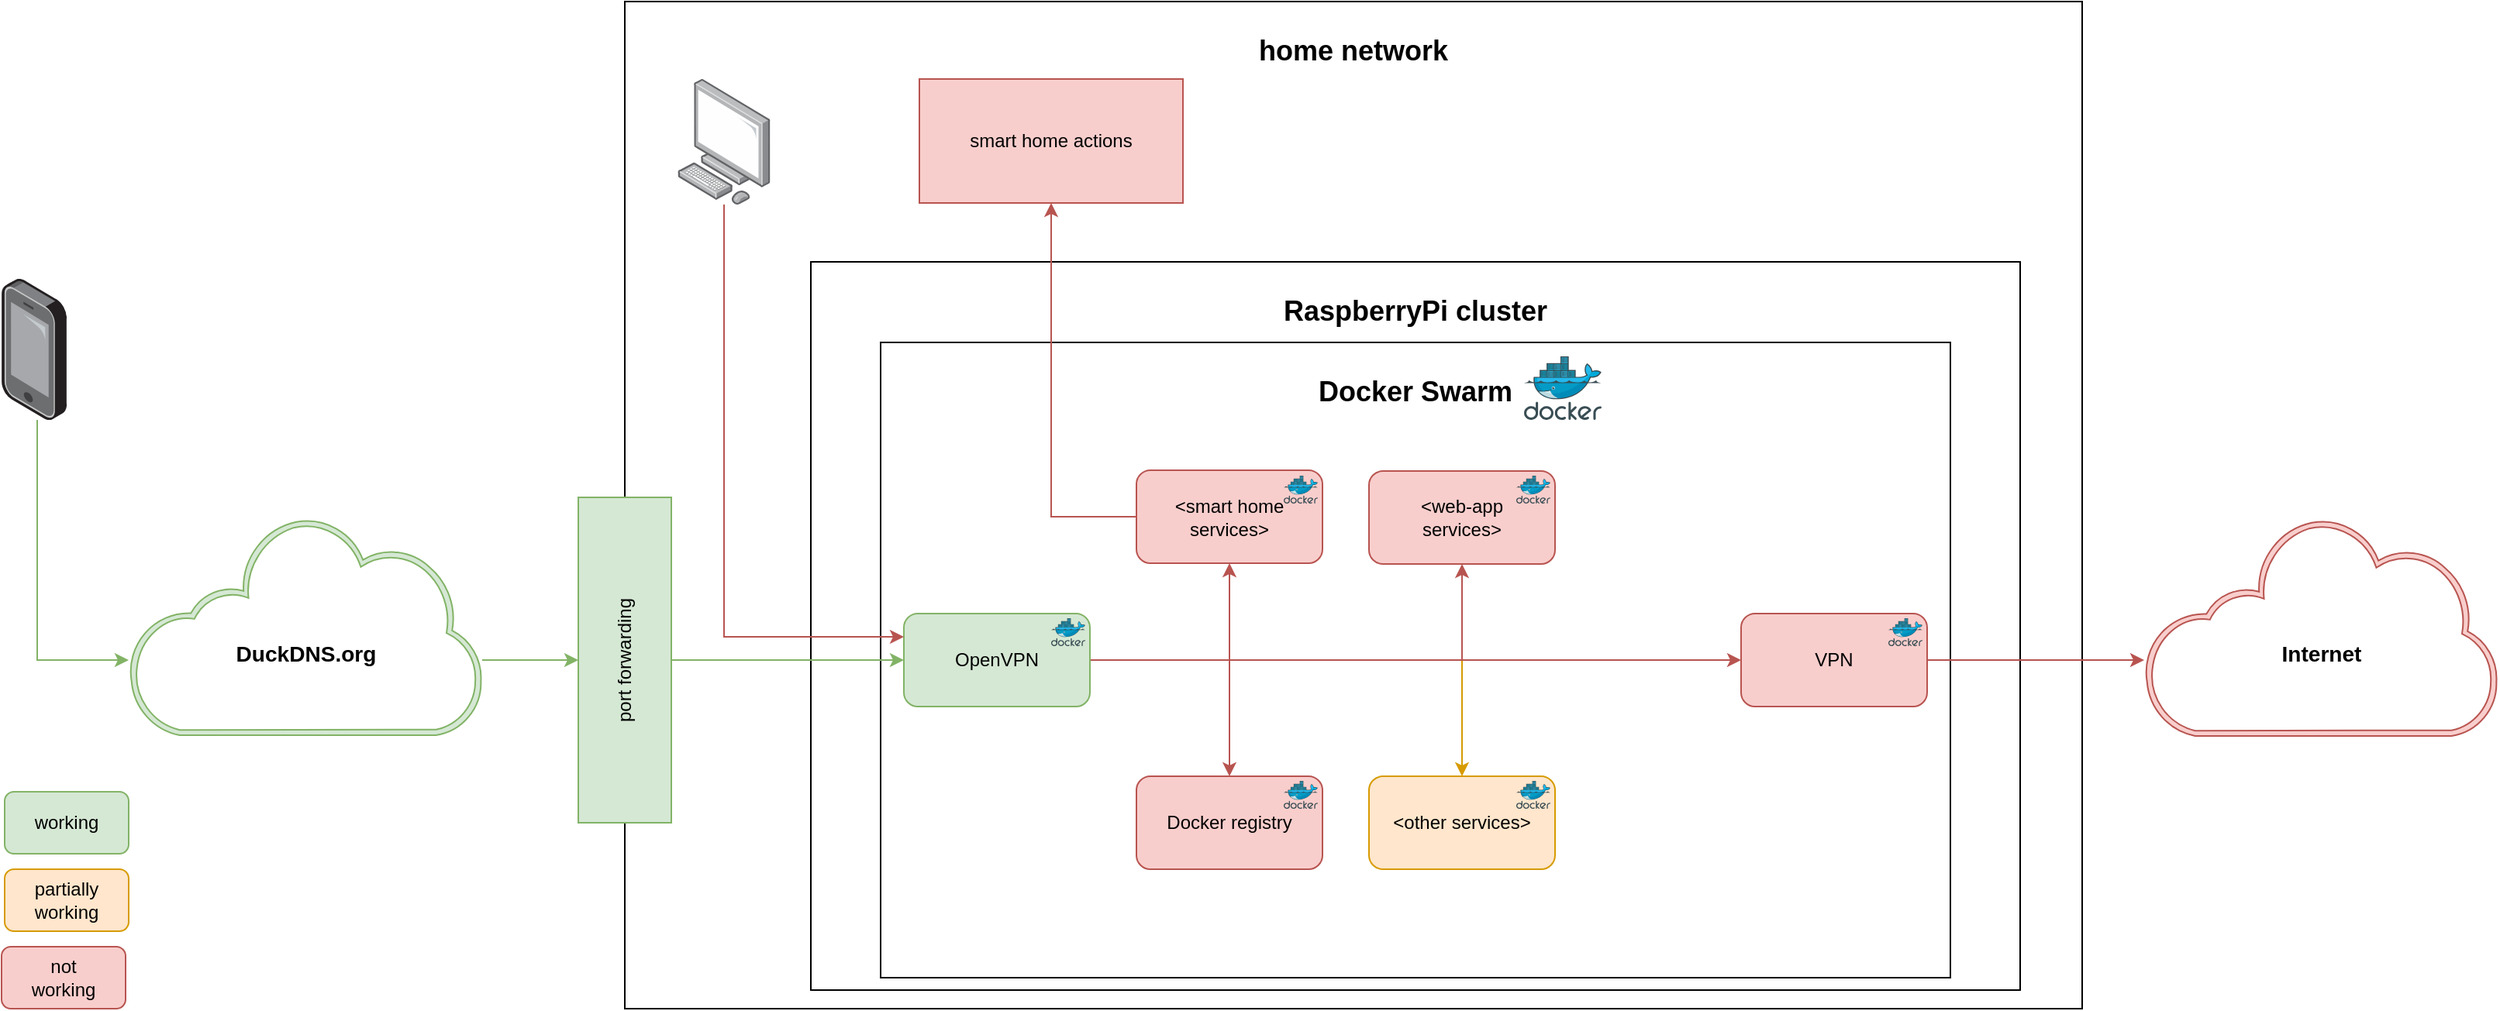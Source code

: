<mxfile version="12.3.2" type="device" pages="1"><diagram id="Bm3NgIv2v2G34yqbEYQt" name="Page-1"><mxGraphModel dx="1280" dy="1139" grid="1" gridSize="10" guides="1" tooltips="1" connect="1" arrows="1" fold="1" page="1" pageScale="1" pageWidth="1169" pageHeight="827" math="0" shadow="0"><root><mxCell id="0"/><mxCell id="1" parent="0"/><mxCell id="zZ-OpGpzw8KFlmtOar3K-3" value="&lt;h2&gt;&lt;b&gt;home network&lt;/b&gt;&lt;/h2&gt;" style="rounded=0;whiteSpace=wrap;html=1;verticalAlign=top;" parent="1" vertex="1"><mxGeometry x="520" y="10" width="940" height="650" as="geometry"/></mxCell><mxCell id="zZ-OpGpzw8KFlmtOar3K-4" value="&lt;h2&gt;RaspberryPi cluster&lt;/h2&gt;" style="rounded=0;whiteSpace=wrap;html=1;verticalAlign=top;" parent="1" vertex="1"><mxGeometry x="640" y="178" width="780" height="470" as="geometry"/></mxCell><mxCell id="zZ-OpGpzw8KFlmtOar3K-5" value="&lt;h2&gt;&lt;b&gt;Docker Swarm&lt;/b&gt;&lt;/h2&gt;" style="rounded=0;whiteSpace=wrap;html=1;verticalAlign=top;" parent="1" vertex="1"><mxGeometry x="685" y="230" width="690" height="410" as="geometry"/></mxCell><mxCell id="k3Veiyrq7pa6p-BolAVV-3" style="edgeStyle=orthogonalEdgeStyle;rounded=0;orthogonalLoop=1;jettySize=auto;html=1;fillColor=#ffe6cc;strokeColor=#d79b00;" parent="1" source="zZ-OpGpzw8KFlmtOar3K-12" target="k3Veiyrq7pa6p-BolAVV-1" edge="1"><mxGeometry relative="1" as="geometry"/></mxCell><mxCell id="zZ-OpGpzw8KFlmtOar3K-7" style="edgeStyle=orthogonalEdgeStyle;rounded=0;orthogonalLoop=1;jettySize=auto;html=1;fillColor=#d5e8d4;strokeColor=#82b366;" parent="1" source="zZ-OpGpzw8KFlmtOar3K-35" target="zZ-OpGpzw8KFlmtOar3K-9" edge="1"><mxGeometry relative="1" as="geometry"><mxPoint x="140" y="280" as="sourcePoint"/><Array as="points"><mxPoint x="141" y="435"/></Array></mxGeometry></mxCell><mxCell id="zZ-OpGpzw8KFlmtOar3K-13" style="edgeStyle=orthogonalEdgeStyle;rounded=0;orthogonalLoop=1;jettySize=auto;html=1;fillColor=#d5e8d4;strokeColor=#82b366;" parent="1" source="zZ-OpGpzw8KFlmtOar3K-6" target="zZ-OpGpzw8KFlmtOar3K-12" edge="1"><mxGeometry relative="1" as="geometry"/></mxCell><mxCell id="zZ-OpGpzw8KFlmtOar3K-6" value="port forwarding" style="rounded=0;whiteSpace=wrap;html=1;horizontal=0;fillColor=#d5e8d4;strokeColor=#82b366;" parent="1" vertex="1"><mxGeometry x="490" y="330" width="60" height="210" as="geometry"/></mxCell><mxCell id="zZ-OpGpzw8KFlmtOar3K-8" value="" style="aspect=fixed;html=1;points=[];align=center;image;fontSize=12;image=img/lib/mscae/Docker.svg;" parent="1" vertex="1"><mxGeometry x="1100" y="239" width="50" height="41" as="geometry"/></mxCell><mxCell id="zZ-OpGpzw8KFlmtOar3K-10" style="edgeStyle=orthogonalEdgeStyle;rounded=0;orthogonalLoop=1;jettySize=auto;html=1;entryX=0;entryY=0.5;entryDx=0;entryDy=0;fillColor=#d5e8d4;strokeColor=#82b366;" parent="1" source="zZ-OpGpzw8KFlmtOar3K-9" target="zZ-OpGpzw8KFlmtOar3K-6" edge="1"><mxGeometry relative="1" as="geometry"><Array as="points"><mxPoint x="460" y="435"/><mxPoint x="460" y="435"/></Array></mxGeometry></mxCell><mxCell id="zZ-OpGpzw8KFlmtOar3K-9" value="&lt;h3&gt;&lt;b&gt;DuckDNS.org&lt;/b&gt;&lt;/h3&gt;" style="aspect=fixed;pointerEvents=1;shadow=0;dashed=0;html=1;strokeColor=#82b366;labelPosition=center;verticalLabelPosition=middle;verticalAlign=middle;align=center;fillColor=#d5e8d4;shape=mxgraph.mscae.enterprise.internet_hollow;spacingTop=35;" parent="1" vertex="1"><mxGeometry x="200" y="342.5" width="228" height="141" as="geometry"/></mxCell><mxCell id="zZ-OpGpzw8KFlmtOar3K-11" value="smart home actions" style="rounded=0;whiteSpace=wrap;html=1;fillColor=#f8cecc;strokeColor=#b85450;" parent="1" vertex="1"><mxGeometry x="710" y="60" width="170" height="80" as="geometry"/></mxCell><mxCell id="zZ-OpGpzw8KFlmtOar3K-17" style="edgeStyle=orthogonalEdgeStyle;rounded=0;orthogonalLoop=1;jettySize=auto;html=1;fillColor=#f8cecc;strokeColor=#b85450;" parent="1" source="zZ-OpGpzw8KFlmtOar3K-12" target="zZ-OpGpzw8KFlmtOar3K-14" edge="1"><mxGeometry relative="1" as="geometry"/></mxCell><mxCell id="zZ-OpGpzw8KFlmtOar3K-18" style="edgeStyle=orthogonalEdgeStyle;rounded=0;orthogonalLoop=1;jettySize=auto;html=1;fillColor=#f8cecc;strokeColor=#b85450;" parent="1" source="zZ-OpGpzw8KFlmtOar3K-12" target="zZ-OpGpzw8KFlmtOar3K-15" edge="1"><mxGeometry relative="1" as="geometry"/></mxCell><mxCell id="zZ-OpGpzw8KFlmtOar3K-24" style="edgeStyle=orthogonalEdgeStyle;rounded=0;orthogonalLoop=1;jettySize=auto;html=1;fillColor=#f8cecc;strokeColor=#b85450;" parent="1" source="zZ-OpGpzw8KFlmtOar3K-12" target="zZ-OpGpzw8KFlmtOar3K-19" edge="1"><mxGeometry relative="1" as="geometry"/></mxCell><mxCell id="zZ-OpGpzw8KFlmtOar3K-26" style="edgeStyle=orthogonalEdgeStyle;rounded=0;orthogonalLoop=1;jettySize=auto;html=1;fillColor=#f8cecc;strokeColor=#b85450;" parent="1" source="zZ-OpGpzw8KFlmtOar3K-12" target="zZ-OpGpzw8KFlmtOar3K-25" edge="1"><mxGeometry relative="1" as="geometry"/></mxCell><mxCell id="zZ-OpGpzw8KFlmtOar3K-12" value="OpenVPN" style="rounded=1;whiteSpace=wrap;html=1;fillColor=#d5e8d4;strokeColor=#82b366;" parent="1" vertex="1"><mxGeometry x="700" y="405" width="120" height="60" as="geometry"/></mxCell><mxCell id="zZ-OpGpzw8KFlmtOar3K-16" style="edgeStyle=orthogonalEdgeStyle;rounded=0;orthogonalLoop=1;jettySize=auto;html=1;fillColor=#f8cecc;strokeColor=#b85450;" parent="1" source="zZ-OpGpzw8KFlmtOar3K-14" target="zZ-OpGpzw8KFlmtOar3K-11" edge="1"><mxGeometry relative="1" as="geometry"><Array as="points"><mxPoint x="795" y="342"/></Array></mxGeometry></mxCell><mxCell id="zZ-OpGpzw8KFlmtOar3K-14" value="&amp;lt;smart home&lt;br&gt;services&amp;gt;" style="rounded=1;whiteSpace=wrap;html=1;fillColor=#f8cecc;strokeColor=#b85450;" parent="1" vertex="1"><mxGeometry x="850" y="312.5" width="120" height="60" as="geometry"/></mxCell><mxCell id="zZ-OpGpzw8KFlmtOar3K-15" value="&amp;lt;web-app&lt;br&gt;services&amp;gt;" style="rounded=1;whiteSpace=wrap;html=1;fillColor=#f8cecc;strokeColor=#b85450;" parent="1" vertex="1"><mxGeometry x="1000" y="313" width="120" height="60" as="geometry"/></mxCell><mxCell id="zZ-OpGpzw8KFlmtOar3K-19" value="Docker registry" style="rounded=1;whiteSpace=wrap;html=1;fillColor=#f8cecc;strokeColor=#b85450;" parent="1" vertex="1"><mxGeometry x="850" y="510" width="120" height="60" as="geometry"/></mxCell><mxCell id="zZ-OpGpzw8KFlmtOar3K-20" value="" style="aspect=fixed;html=1;points=[];align=center;image;fontSize=12;image=img/lib/mscae/Docker.svg;" parent="1" vertex="1"><mxGeometry x="945" y="316" width="22" height="18" as="geometry"/></mxCell><mxCell id="zZ-OpGpzw8KFlmtOar3K-21" value="" style="aspect=fixed;html=1;points=[];align=center;image;fontSize=12;image=img/lib/mscae/Docker.svg;" parent="1" vertex="1"><mxGeometry x="1095" y="316" width="22" height="18" as="geometry"/></mxCell><mxCell id="zZ-OpGpzw8KFlmtOar3K-22" value="" style="aspect=fixed;html=1;points=[];align=center;image;fontSize=12;image=img/lib/mscae/Docker.svg;" parent="1" vertex="1"><mxGeometry x="795" y="408" width="22" height="18" as="geometry"/></mxCell><mxCell id="zZ-OpGpzw8KFlmtOar3K-23" value="" style="aspect=fixed;html=1;points=[];align=center;image;fontSize=12;image=img/lib/mscae/Docker.svg;" parent="1" vertex="1"><mxGeometry x="945" y="513" width="22" height="18" as="geometry"/></mxCell><mxCell id="zZ-OpGpzw8KFlmtOar3K-29" style="edgeStyle=orthogonalEdgeStyle;rounded=0;orthogonalLoop=1;jettySize=auto;html=1;fillColor=#f8cecc;strokeColor=#b85450;" parent="1" source="zZ-OpGpzw8KFlmtOar3K-25" target="zZ-OpGpzw8KFlmtOar3K-28" edge="1"><mxGeometry relative="1" as="geometry"><Array as="points"><mxPoint x="1540" y="435"/><mxPoint x="1540" y="435"/></Array></mxGeometry></mxCell><mxCell id="zZ-OpGpzw8KFlmtOar3K-25" value="VPN" style="rounded=1;whiteSpace=wrap;html=1;fillColor=#f8cecc;strokeColor=#b85450;" parent="1" vertex="1"><mxGeometry x="1240" y="405" width="120" height="60" as="geometry"/></mxCell><mxCell id="zZ-OpGpzw8KFlmtOar3K-28" value="&lt;h3&gt;&lt;b&gt;Internet&lt;/b&gt;&lt;/h3&gt;" style="aspect=fixed;pointerEvents=1;shadow=0;dashed=0;html=1;strokeColor=#b85450;labelPosition=center;verticalLabelPosition=middle;verticalAlign=middle;align=center;fillColor=#f8cecc;shape=mxgraph.mscae.enterprise.internet_hollow;spacingTop=35;" parent="1" vertex="1"><mxGeometry x="1500" y="343" width="228" height="141" as="geometry"/></mxCell><mxCell id="zZ-OpGpzw8KFlmtOar3K-30" value="" style="aspect=fixed;html=1;points=[];align=center;image;fontSize=12;image=img/lib/mscae/Docker.svg;" parent="1" vertex="1"><mxGeometry x="1335" y="408" width="22" height="18" as="geometry"/></mxCell><mxCell id="zZ-OpGpzw8KFlmtOar3K-31" value="working" style="rounded=1;whiteSpace=wrap;html=1;fillColor=#d5e8d4;strokeColor=#82b366;" parent="1" vertex="1"><mxGeometry x="120" y="520" width="80" height="40" as="geometry"/></mxCell><mxCell id="zZ-OpGpzw8KFlmtOar3K-32" value="not&lt;br&gt;working" style="rounded=1;whiteSpace=wrap;html=1;fillColor=#f8cecc;strokeColor=#b85450;" parent="1" vertex="1"><mxGeometry x="118" y="620" width="80" height="40" as="geometry"/></mxCell><mxCell id="zZ-OpGpzw8KFlmtOar3K-34" style="edgeStyle=orthogonalEdgeStyle;rounded=0;orthogonalLoop=1;jettySize=auto;html=1;fillColor=#f8cecc;strokeColor=#b85450;" parent="1" source="zZ-OpGpzw8KFlmtOar3K-33" edge="1"><mxGeometry relative="1" as="geometry"><mxPoint x="700" y="420" as="targetPoint"/><Array as="points"><mxPoint x="584" y="420"/><mxPoint x="700" y="420"/></Array></mxGeometry></mxCell><mxCell id="zZ-OpGpzw8KFlmtOar3K-33" value="" style="points=[];aspect=fixed;html=1;align=center;shadow=0;dashed=0;image;image=img/lib/allied_telesis/computer_and_terminals/Personal_Computer.svg;" parent="1" vertex="1"><mxGeometry x="554" y="60" width="60" height="81" as="geometry"/></mxCell><mxCell id="zZ-OpGpzw8KFlmtOar3K-35" value="" style="points=[];aspect=fixed;html=1;align=center;shadow=0;dashed=0;image;image=img/lib/allied_telesis/computer_and_terminals/Smartphone.svg;" parent="1" vertex="1"><mxGeometry x="118" y="189" width="42" height="91" as="geometry"/></mxCell><mxCell id="k3Veiyrq7pa6p-BolAVV-1" value="&amp;lt;other services&amp;gt;" style="rounded=1;whiteSpace=wrap;html=1;fillColor=#ffe6cc;strokeColor=#d79b00;" parent="1" vertex="1"><mxGeometry x="1000" y="510" width="120" height="60" as="geometry"/></mxCell><mxCell id="k3Veiyrq7pa6p-BolAVV-2" value="" style="aspect=fixed;html=1;points=[];align=center;image;fontSize=12;image=img/lib/mscae/Docker.svg;" parent="1" vertex="1"><mxGeometry x="1095" y="513" width="22" height="18" as="geometry"/></mxCell><mxCell id="5EN818ZrUZZ3U9sBtPre-1" value="partially&lt;br&gt;working" style="rounded=1;whiteSpace=wrap;html=1;fillColor=#ffe6cc;strokeColor=#d79b00;" vertex="1" parent="1"><mxGeometry x="120" y="570" width="80" height="40" as="geometry"/></mxCell></root></mxGraphModel></diagram></mxfile>